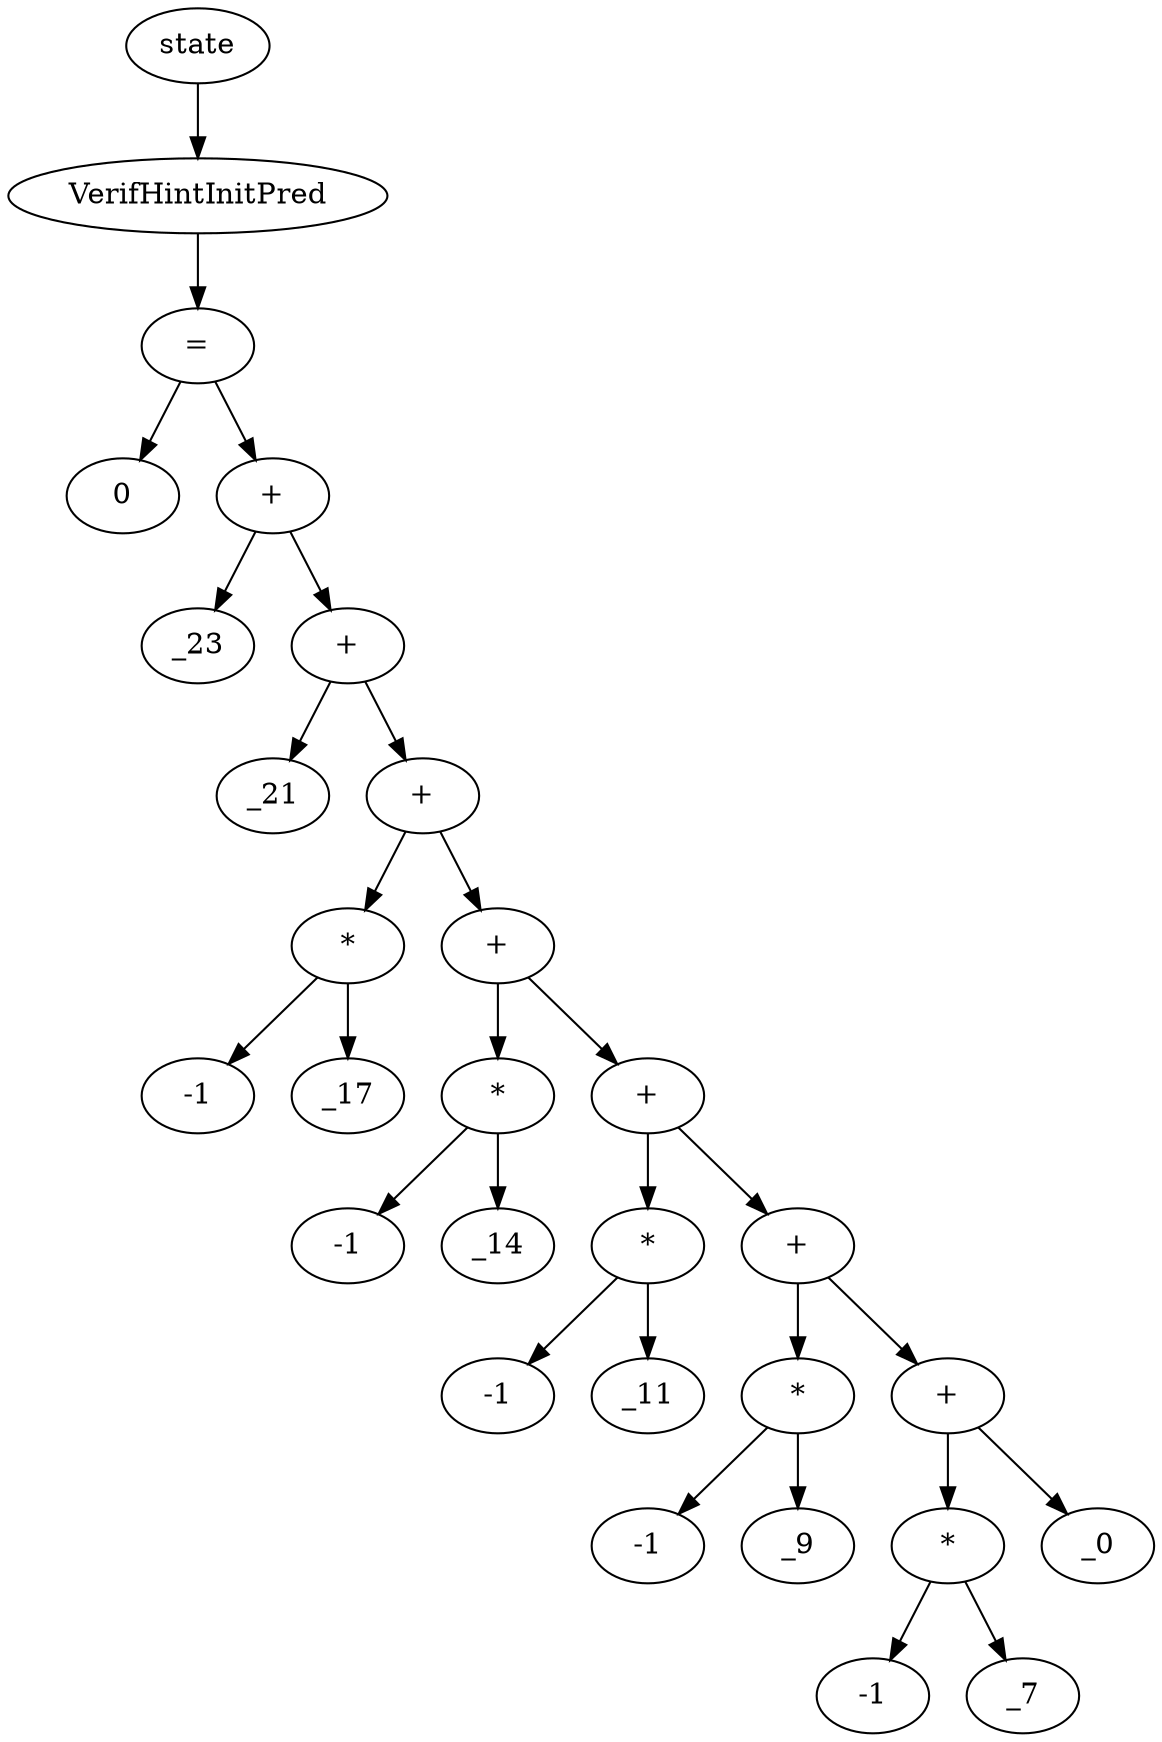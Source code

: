 digraph dag {
0 [label="state"];
1 [label="VerifHintInitPred"];
2 [label="="];
3 [label="0"];
4 [label="+"];
5 [label="_23"];
6 [label="+"];
7 [label="_21"];
8 [label="+"];
9 [label="*"];
10 [label="-1"];
11 [label="_17"];
12 [label="+"];
13 [label="*"];
14 [label="-1"];
15 [label="_14"];
16 [label="+"];
17 [label="*"];
18 [label="-1"];
19 [label="_11"];
20 [label="+"];
21 [label="*"];
22 [label="-1"];
23 [label="_9"];
24 [label="+"];
25 [label="*"];
26 [label="-1"];
27 [label="_7"];
28 [label="_0"];
"0" -> "1"[label=""]
"1" -> "2"[label=""]
"2" -> "4"[label=""]
"2" -> "3"[label=""]
"4" -> "6"[label=""]
"4" -> "5"[label=""]
"6" -> "8"[label=""]
"6" -> "7"[label=""]
"8" -> "9"[label=""]
"8" -> "12"[label=""]
"9" -> "11"[label=""]
"9" -> "10"[label=""]
"12" -> "13"[label=""]
"12" -> "16"[label=""]
"13" -> "15"[label=""]
"13" -> "14"[label=""]
"16" -> "17"[label=""]
"16" -> "20"[label=""]
"17" -> "19"[label=""]
"17" -> "18"[label=""]
"20" -> "21"[label=""]
"20" -> "24"[label=""]
"21" -> "23"[label=""]
"21" -> "22"[label=""]
"24" -> "25"[label=""]
"24" -> "28"[label=""]
"25" -> "27"[label=""]
"25" -> "26"[label=""]
}
